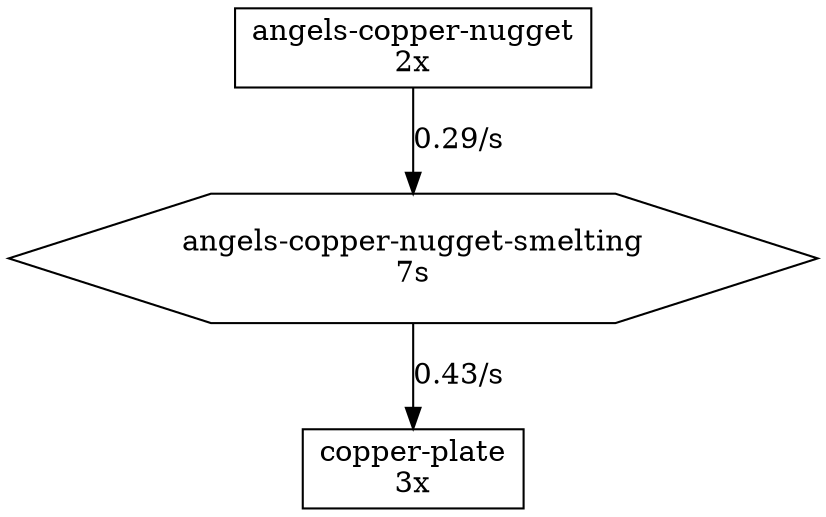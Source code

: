 // angels-copper-nugget-smelting
digraph {
	"angels-copper-nugget-smelting" [label="angels-copper-nugget-smelting
7s" shape=hexagon]
	// angels-copper-nugget
	{
		"angels-copper-nugget" [label="angels-copper-nugget
2x" shape=box]
	}
	"angels-copper-nugget" -> "angels-copper-nugget-smelting" [label="0.29/s"]
	// copper-plate
	{
		"copper-plate" [label="copper-plate
3x" shape=box]
	}
	"angels-copper-nugget-smelting" -> "copper-plate" [label="0.43/s"]
}
